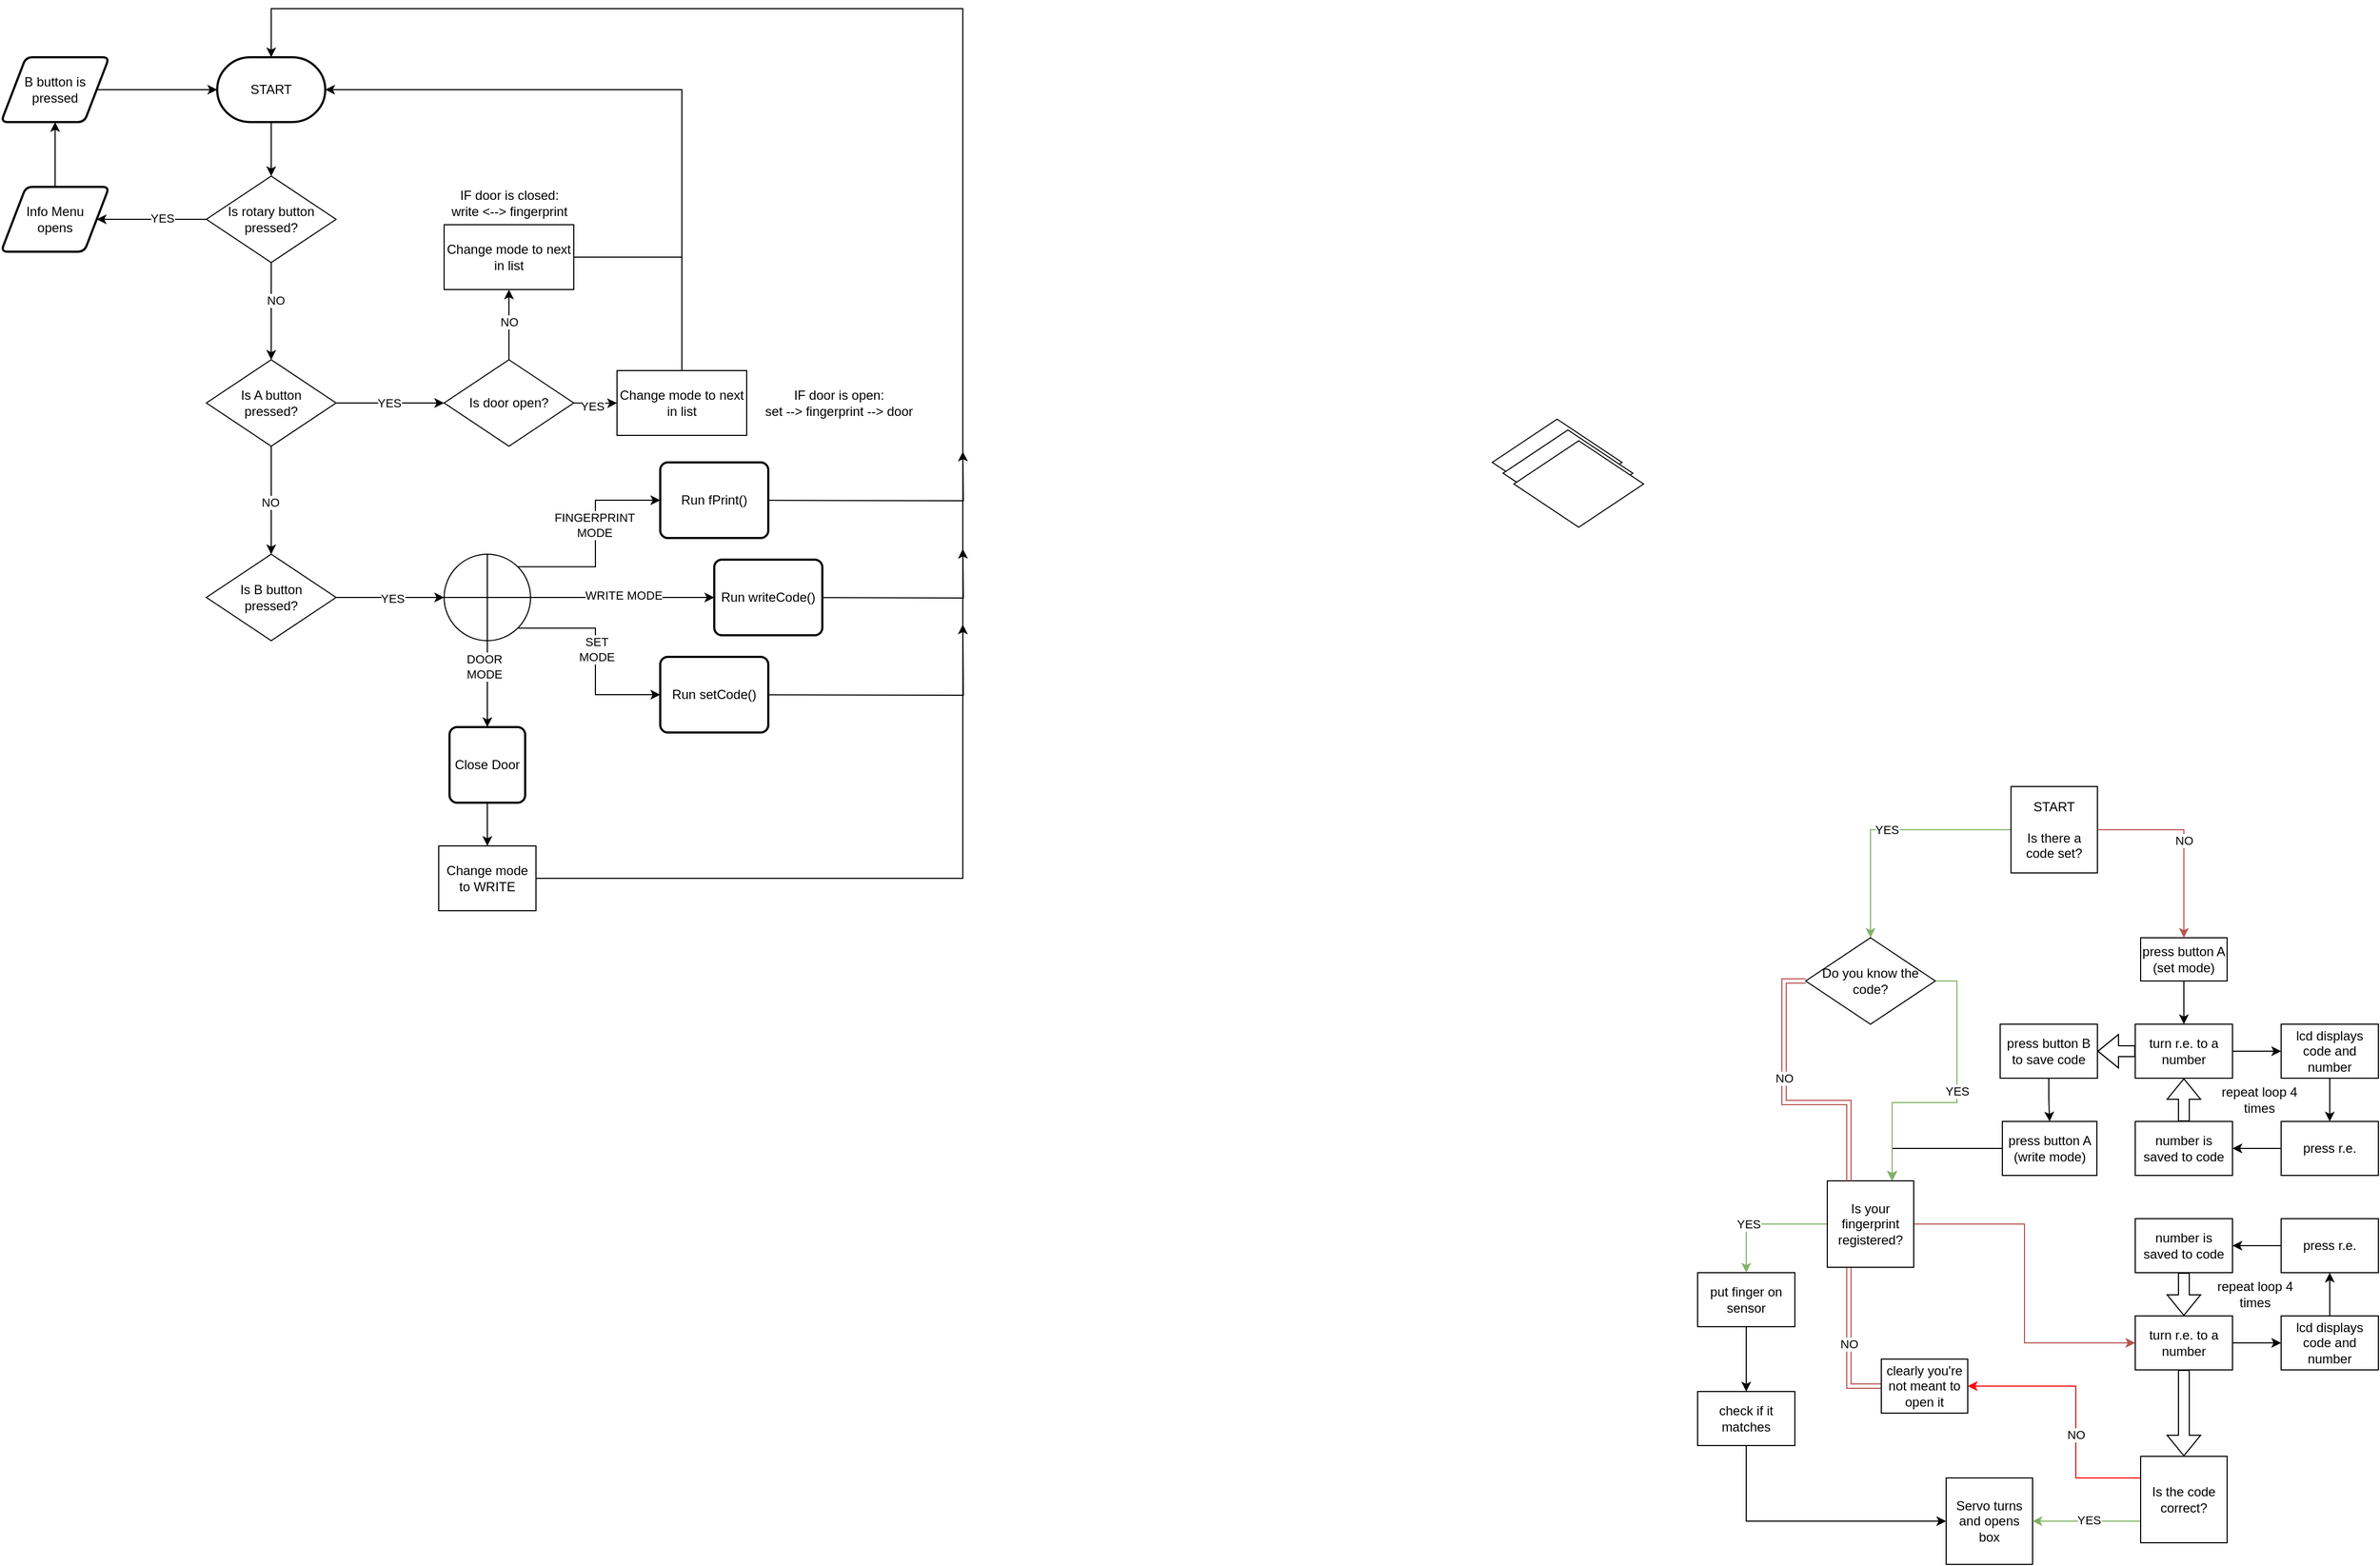<mxfile version="24.8.1">
  <diagram name="Page-1" id="4keMhU1m6_NQmx0ATTLh">
    <mxGraphModel dx="2537" dy="1968" grid="1" gridSize="10" guides="1" tooltips="1" connect="1" arrows="1" fold="1" page="1" pageScale="1" pageWidth="850" pageHeight="1100" math="0" shadow="0">
      <root>
        <mxCell id="0" />
        <mxCell id="1" parent="0" />
        <mxCell id="Y9IEUGN4yLxHaYzmlcn8-6" value="YES" style="endArrow=classic;html=1;rounded=0;exitX=0;exitY=0.5;exitDx=0;exitDy=0;fillColor=#d5e8d4;strokeColor=#82b366;entryX=0.5;entryY=0;entryDx=0;entryDy=0;" parent="1" source="Y9IEUGN4yLxHaYzmlcn8-1" edge="1">
          <mxGeometry width="50" height="50" relative="1" as="geometry">
            <mxPoint x="890" y="-65" as="sourcePoint" />
            <mxPoint x="900" y="-70" as="targetPoint" />
            <Array as="points">
              <mxPoint x="900" y="-170" />
            </Array>
          </mxGeometry>
        </mxCell>
        <mxCell id="Y9IEUGN4yLxHaYzmlcn8-1" value="START&lt;div&gt;&lt;br&gt;&lt;/div&gt;&lt;div&gt;Is there a code set?&lt;/div&gt;" style="whiteSpace=wrap;html=1;aspect=fixed;" parent="1" vertex="1">
          <mxGeometry x="1030" y="-210" width="80" height="80" as="geometry" />
        </mxCell>
        <mxCell id="mTWdSfqGaFR24vx2Uy-N-37" style="edgeStyle=orthogonalEdgeStyle;rounded=0;orthogonalLoop=1;jettySize=auto;html=1;entryX=0.5;entryY=0;entryDx=0;entryDy=0;fillColor=#d5e8d4;strokeColor=#82b366;" parent="1" source="Y9IEUGN4yLxHaYzmlcn8-2" target="mTWdSfqGaFR24vx2Uy-N-36" edge="1">
          <mxGeometry relative="1" as="geometry" />
        </mxCell>
        <mxCell id="mTWdSfqGaFR24vx2Uy-N-39" value="YES" style="edgeLabel;html=1;align=center;verticalAlign=middle;resizable=0;points=[];" parent="mTWdSfqGaFR24vx2Uy-N-37" vertex="1" connectable="0">
          <mxGeometry x="-0.067" y="3" relative="1" as="geometry">
            <mxPoint x="-17" y="-3" as="offset" />
          </mxGeometry>
        </mxCell>
        <mxCell id="mTWdSfqGaFR24vx2Uy-N-45" style="edgeStyle=orthogonalEdgeStyle;rounded=0;orthogonalLoop=1;jettySize=auto;html=1;exitX=0.25;exitY=1;exitDx=0;exitDy=0;entryX=0;entryY=0.5;entryDx=0;entryDy=0;fillColor=#f8cecc;strokeColor=#b85450;shape=link;" parent="1" source="Y9IEUGN4yLxHaYzmlcn8-2" target="mTWdSfqGaFR24vx2Uy-N-33" edge="1">
          <mxGeometry relative="1" as="geometry" />
        </mxCell>
        <mxCell id="mTWdSfqGaFR24vx2Uy-N-46" value="NO" style="edgeLabel;html=1;align=center;verticalAlign=middle;resizable=0;points=[];" parent="mTWdSfqGaFR24vx2Uy-N-45" vertex="1" connectable="0">
          <mxGeometry x="-0.111" y="6" relative="1" as="geometry">
            <mxPoint x="-6" y="9" as="offset" />
          </mxGeometry>
        </mxCell>
        <mxCell id="mTWdSfqGaFR24vx2Uy-N-59" style="edgeStyle=orthogonalEdgeStyle;rounded=0;orthogonalLoop=1;jettySize=auto;html=1;exitX=1;exitY=0.5;exitDx=0;exitDy=0;entryX=0;entryY=0.5;entryDx=0;entryDy=0;fillColor=#f8cecc;strokeColor=#b85450;" parent="1" source="Y9IEUGN4yLxHaYzmlcn8-2" target="mTWdSfqGaFR24vx2Uy-N-57" edge="1">
          <mxGeometry relative="1" as="geometry" />
        </mxCell>
        <mxCell id="Y9IEUGN4yLxHaYzmlcn8-2" value="Is your fingerprint registered?" style="whiteSpace=wrap;html=1;aspect=fixed;" parent="1" vertex="1">
          <mxGeometry x="860" y="155" width="80" height="80" as="geometry" />
        </mxCell>
        <mxCell id="Y9IEUGN4yLxHaYzmlcn8-4" value="NO" style="endArrow=classic;html=1;rounded=0;exitX=1;exitY=0.5;exitDx=0;exitDy=0;entryX=0.5;entryY=0;entryDx=0;entryDy=0;fillColor=#f8cecc;strokeColor=#b85450;" parent="1" source="Y9IEUGN4yLxHaYzmlcn8-1" edge="1">
          <mxGeometry width="50" height="50" relative="1" as="geometry">
            <mxPoint x="1130" y="-120" as="sourcePoint" />
            <mxPoint x="1190" y="-70" as="targetPoint" />
            <Array as="points">
              <mxPoint x="1190" y="-170" />
            </Array>
          </mxGeometry>
        </mxCell>
        <mxCell id="Y9IEUGN4yLxHaYzmlcn8-12" value="Servo turns and opens box" style="whiteSpace=wrap;html=1;aspect=fixed;" parent="1" vertex="1">
          <mxGeometry x="970" y="430" width="80" height="80" as="geometry" />
        </mxCell>
        <mxCell id="mTWdSfqGaFR24vx2Uy-N-22" value="" style="edgeStyle=orthogonalEdgeStyle;rounded=0;orthogonalLoop=1;jettySize=auto;html=1;" parent="1" source="mTWdSfqGaFR24vx2Uy-N-9" target="mTWdSfqGaFR24vx2Uy-N-10" edge="1">
          <mxGeometry relative="1" as="geometry" />
        </mxCell>
        <mxCell id="mTWdSfqGaFR24vx2Uy-N-9" value="press button B to save code" style="rounded=0;whiteSpace=wrap;html=1;" parent="1" vertex="1">
          <mxGeometry x="1020" y="10" width="90" height="50" as="geometry" />
        </mxCell>
        <mxCell id="mTWdSfqGaFR24vx2Uy-N-25" value="" style="edgeStyle=orthogonalEdgeStyle;rounded=0;orthogonalLoop=1;jettySize=auto;html=1;entryX=0.75;entryY=0;entryDx=0;entryDy=0;" parent="1" source="mTWdSfqGaFR24vx2Uy-N-10" target="Y9IEUGN4yLxHaYzmlcn8-2" edge="1">
          <mxGeometry relative="1" as="geometry" />
        </mxCell>
        <mxCell id="mTWdSfqGaFR24vx2Uy-N-10" value="press button A&lt;div&gt;(write mode)&lt;/div&gt;" style="rounded=0;whiteSpace=wrap;html=1;" parent="1" vertex="1">
          <mxGeometry x="1022" y="100" width="87.5" height="50" as="geometry" />
        </mxCell>
        <mxCell id="mTWdSfqGaFR24vx2Uy-N-19" value="" style="edgeStyle=orthogonalEdgeStyle;rounded=0;orthogonalLoop=1;jettySize=auto;html=1;" parent="1" source="mTWdSfqGaFR24vx2Uy-N-11" target="mTWdSfqGaFR24vx2Uy-N-12" edge="1">
          <mxGeometry relative="1" as="geometry" />
        </mxCell>
        <mxCell id="mTWdSfqGaFR24vx2Uy-N-11" value="press r.e." style="rounded=0;whiteSpace=wrap;html=1;" parent="1" vertex="1">
          <mxGeometry x="1280" y="100" width="90" height="50" as="geometry" />
        </mxCell>
        <mxCell id="mTWdSfqGaFR24vx2Uy-N-20" value="" style="edgeStyle=orthogonalEdgeStyle;rounded=0;orthogonalLoop=1;jettySize=auto;html=1;shape=flexArrow;" parent="1" source="mTWdSfqGaFR24vx2Uy-N-12" target="mTWdSfqGaFR24vx2Uy-N-14" edge="1">
          <mxGeometry relative="1" as="geometry" />
        </mxCell>
        <mxCell id="mTWdSfqGaFR24vx2Uy-N-12" value="number is saved to code" style="rounded=0;whiteSpace=wrap;html=1;" parent="1" vertex="1">
          <mxGeometry x="1145" y="100" width="90" height="50" as="geometry" />
        </mxCell>
        <mxCell id="mTWdSfqGaFR24vx2Uy-N-18" value="" style="edgeStyle=orthogonalEdgeStyle;rounded=0;orthogonalLoop=1;jettySize=auto;html=1;" parent="1" source="mTWdSfqGaFR24vx2Uy-N-13" target="mTWdSfqGaFR24vx2Uy-N-11" edge="1">
          <mxGeometry relative="1" as="geometry" />
        </mxCell>
        <mxCell id="mTWdSfqGaFR24vx2Uy-N-13" value="lcd displays code and number" style="rounded=0;whiteSpace=wrap;html=1;" parent="1" vertex="1">
          <mxGeometry x="1280" y="10" width="90" height="50" as="geometry" />
        </mxCell>
        <mxCell id="mTWdSfqGaFR24vx2Uy-N-17" value="" style="edgeStyle=orthogonalEdgeStyle;rounded=0;orthogonalLoop=1;jettySize=auto;html=1;" parent="1" source="mTWdSfqGaFR24vx2Uy-N-14" target="mTWdSfqGaFR24vx2Uy-N-13" edge="1">
          <mxGeometry relative="1" as="geometry" />
        </mxCell>
        <mxCell id="mTWdSfqGaFR24vx2Uy-N-23" value="" style="edgeStyle=orthogonalEdgeStyle;rounded=0;orthogonalLoop=1;jettySize=auto;html=1;shape=flexArrow;" parent="1" source="mTWdSfqGaFR24vx2Uy-N-14" target="mTWdSfqGaFR24vx2Uy-N-9" edge="1">
          <mxGeometry relative="1" as="geometry" />
        </mxCell>
        <mxCell id="mTWdSfqGaFR24vx2Uy-N-14" value="turn r.e. to a number" style="rounded=0;whiteSpace=wrap;html=1;" parent="1" vertex="1">
          <mxGeometry x="1145" y="10" width="90" height="50" as="geometry" />
        </mxCell>
        <mxCell id="mTWdSfqGaFR24vx2Uy-N-16" value="" style="edgeStyle=orthogonalEdgeStyle;rounded=0;orthogonalLoop=1;jettySize=auto;html=1;" parent="1" source="mTWdSfqGaFR24vx2Uy-N-15" target="mTWdSfqGaFR24vx2Uy-N-14" edge="1">
          <mxGeometry relative="1" as="geometry" />
        </mxCell>
        <mxCell id="mTWdSfqGaFR24vx2Uy-N-15" value="press button A&lt;div&gt;(set mode)&lt;/div&gt;" style="rounded=0;whiteSpace=wrap;html=1;" parent="1" vertex="1">
          <mxGeometry x="1150" y="-70" width="80" height="40" as="geometry" />
        </mxCell>
        <mxCell id="mTWdSfqGaFR24vx2Uy-N-21" value="repeat loop 4 times" style="text;html=1;align=center;verticalAlign=middle;whiteSpace=wrap;rounded=0;" parent="1" vertex="1">
          <mxGeometry x="1220" y="60" width="80" height="40" as="geometry" />
        </mxCell>
        <mxCell id="TJoblnhEjc1ThbAJkL7D-3" style="edgeStyle=orthogonalEdgeStyle;rounded=0;orthogonalLoop=1;jettySize=auto;html=1;exitX=1;exitY=0.5;exitDx=0;exitDy=0;" edge="1" parent="1">
          <mxGeometry relative="1" as="geometry">
            <mxPoint x="60" y="-430" as="targetPoint" />
            <mxPoint x="-90" y="-385" as="sourcePoint" />
          </mxGeometry>
        </mxCell>
        <mxCell id="TJoblnhEjc1ThbAJkL7D-2" style="edgeStyle=orthogonalEdgeStyle;rounded=0;orthogonalLoop=1;jettySize=auto;html=1;exitX=1;exitY=0.5;exitDx=0;exitDy=0;" edge="1" parent="1">
          <mxGeometry relative="1" as="geometry">
            <mxPoint x="60" y="-360" as="targetPoint" />
            <mxPoint x="-170" y="-295" as="sourcePoint" />
          </mxGeometry>
        </mxCell>
        <mxCell id="xAYkZJTrN2sttSAFCFm0-46" style="edgeStyle=orthogonalEdgeStyle;rounded=0;orthogonalLoop=1;jettySize=auto;html=1;exitX=0.5;exitY=1;exitDx=0;exitDy=0;entryX=0.5;entryY=0;entryDx=0;entryDy=0;" parent="1" source="TJoblnhEjc1ThbAJkL7D-5" target="xAYkZJTrN2sttSAFCFm0-45" edge="1">
          <mxGeometry relative="1" as="geometry">
            <mxPoint x="-380" y="-190" as="sourcePoint" />
          </mxGeometry>
        </mxCell>
        <mxCell id="mTWdSfqGaFR24vx2Uy-N-30" value="Change mode to next in list" style="rounded=0;whiteSpace=wrap;html=1;" parent="1" vertex="1">
          <mxGeometry x="-260" y="-595" width="120" height="60" as="geometry" />
        </mxCell>
        <mxCell id="mTWdSfqGaFR24vx2Uy-N-33" value="clearly you&#39;re not meant to open it" style="rounded=0;whiteSpace=wrap;html=1;" parent="1" vertex="1">
          <mxGeometry x="910" y="320" width="80" height="50" as="geometry" />
        </mxCell>
        <mxCell id="mTWdSfqGaFR24vx2Uy-N-41" style="edgeStyle=orthogonalEdgeStyle;rounded=0;orthogonalLoop=1;jettySize=auto;html=1;exitX=0.5;exitY=1;exitDx=0;exitDy=0;entryX=0;entryY=0.5;entryDx=0;entryDy=0;" parent="1" source="mTWdSfqGaFR24vx2Uy-N-35" target="Y9IEUGN4yLxHaYzmlcn8-12" edge="1">
          <mxGeometry relative="1" as="geometry" />
        </mxCell>
        <mxCell id="mTWdSfqGaFR24vx2Uy-N-35" value="check if it matches" style="rounded=0;whiteSpace=wrap;html=1;" parent="1" vertex="1">
          <mxGeometry x="740" y="350" width="90" height="50" as="geometry" />
        </mxCell>
        <mxCell id="mTWdSfqGaFR24vx2Uy-N-38" style="edgeStyle=orthogonalEdgeStyle;rounded=0;orthogonalLoop=1;jettySize=auto;html=1;exitX=0.5;exitY=1;exitDx=0;exitDy=0;entryX=0.5;entryY=0;entryDx=0;entryDy=0;" parent="1" source="mTWdSfqGaFR24vx2Uy-N-36" target="mTWdSfqGaFR24vx2Uy-N-35" edge="1">
          <mxGeometry relative="1" as="geometry" />
        </mxCell>
        <mxCell id="mTWdSfqGaFR24vx2Uy-N-36" value="put finger on sensor" style="rounded=0;whiteSpace=wrap;html=1;" parent="1" vertex="1">
          <mxGeometry x="740" y="240" width="90" height="50" as="geometry" />
        </mxCell>
        <mxCell id="mTWdSfqGaFR24vx2Uy-N-43" style="edgeStyle=orthogonalEdgeStyle;rounded=0;orthogonalLoop=1;jettySize=auto;html=1;exitX=1;exitY=0.5;exitDx=0;exitDy=0;entryX=0.75;entryY=0;entryDx=0;entryDy=0;fillColor=#d5e8d4;strokeColor=#82b366;" parent="1" source="xAYkZJTrN2sttSAFCFm0-1" target="Y9IEUGN4yLxHaYzmlcn8-2" edge="1">
          <mxGeometry relative="1" as="geometry">
            <mxPoint x="920" y="10" as="sourcePoint" />
          </mxGeometry>
        </mxCell>
        <mxCell id="mTWdSfqGaFR24vx2Uy-N-44" value="YES" style="edgeLabel;html=1;align=center;verticalAlign=middle;resizable=0;points=[];" parent="mTWdSfqGaFR24vx2Uy-N-43" vertex="1" connectable="0">
          <mxGeometry x="-0.093" y="3" relative="1" as="geometry">
            <mxPoint x="-3" y="2" as="offset" />
          </mxGeometry>
        </mxCell>
        <mxCell id="mTWdSfqGaFR24vx2Uy-N-47" style="edgeStyle=orthogonalEdgeStyle;rounded=0;orthogonalLoop=1;jettySize=auto;html=1;exitX=0;exitY=0.5;exitDx=0;exitDy=0;entryX=0.25;entryY=0;entryDx=0;entryDy=0;shape=link;fillColor=#f8cecc;strokeColor=#b85450;gradientColor=#ea6b66;" parent="1" source="xAYkZJTrN2sttSAFCFm0-1" target="Y9IEUGN4yLxHaYzmlcn8-2" edge="1">
          <mxGeometry relative="1" as="geometry">
            <mxPoint x="880" y="10" as="sourcePoint" />
          </mxGeometry>
        </mxCell>
        <mxCell id="mTWdSfqGaFR24vx2Uy-N-49" value="NO" style="edgeLabel;html=1;align=center;verticalAlign=middle;resizable=0;points=[];" parent="mTWdSfqGaFR24vx2Uy-N-47" vertex="1" connectable="0">
          <mxGeometry x="-0.171" y="2" relative="1" as="geometry">
            <mxPoint x="-2" as="offset" />
          </mxGeometry>
        </mxCell>
        <mxCell id="mTWdSfqGaFR24vx2Uy-N-50" value="" style="edgeStyle=orthogonalEdgeStyle;rounded=0;orthogonalLoop=1;jettySize=auto;html=1;" parent="1" source="mTWdSfqGaFR24vx2Uy-N-51" target="mTWdSfqGaFR24vx2Uy-N-53" edge="1">
          <mxGeometry relative="1" as="geometry" />
        </mxCell>
        <mxCell id="mTWdSfqGaFR24vx2Uy-N-51" value="press r.e." style="rounded=0;whiteSpace=wrap;html=1;" parent="1" vertex="1">
          <mxGeometry x="1280" y="190" width="90" height="50" as="geometry" />
        </mxCell>
        <mxCell id="mTWdSfqGaFR24vx2Uy-N-52" value="" style="edgeStyle=orthogonalEdgeStyle;rounded=0;orthogonalLoop=1;jettySize=auto;html=1;shape=flexArrow;" parent="1" source="mTWdSfqGaFR24vx2Uy-N-53" target="mTWdSfqGaFR24vx2Uy-N-57" edge="1">
          <mxGeometry relative="1" as="geometry" />
        </mxCell>
        <mxCell id="mTWdSfqGaFR24vx2Uy-N-53" value="number is saved to code" style="rounded=0;whiteSpace=wrap;html=1;" parent="1" vertex="1">
          <mxGeometry x="1145" y="190" width="90" height="50" as="geometry" />
        </mxCell>
        <mxCell id="mTWdSfqGaFR24vx2Uy-N-54" value="" style="edgeStyle=orthogonalEdgeStyle;rounded=0;orthogonalLoop=1;jettySize=auto;html=1;" parent="1" source="mTWdSfqGaFR24vx2Uy-N-55" target="mTWdSfqGaFR24vx2Uy-N-51" edge="1">
          <mxGeometry relative="1" as="geometry" />
        </mxCell>
        <mxCell id="mTWdSfqGaFR24vx2Uy-N-55" value="lcd displays code and number" style="rounded=0;whiteSpace=wrap;html=1;" parent="1" vertex="1">
          <mxGeometry x="1280" y="280" width="90" height="50" as="geometry" />
        </mxCell>
        <mxCell id="mTWdSfqGaFR24vx2Uy-N-56" value="" style="edgeStyle=orthogonalEdgeStyle;rounded=0;orthogonalLoop=1;jettySize=auto;html=1;" parent="1" source="mTWdSfqGaFR24vx2Uy-N-57" target="mTWdSfqGaFR24vx2Uy-N-55" edge="1">
          <mxGeometry relative="1" as="geometry" />
        </mxCell>
        <mxCell id="mTWdSfqGaFR24vx2Uy-N-61" style="edgeStyle=orthogonalEdgeStyle;rounded=0;orthogonalLoop=1;jettySize=auto;html=1;exitX=0.5;exitY=1;exitDx=0;exitDy=0;entryX=0.5;entryY=0;entryDx=0;entryDy=0;shape=flexArrow;" parent="1" source="mTWdSfqGaFR24vx2Uy-N-57" target="mTWdSfqGaFR24vx2Uy-N-60" edge="1">
          <mxGeometry relative="1" as="geometry" />
        </mxCell>
        <mxCell id="mTWdSfqGaFR24vx2Uy-N-57" value="turn r.e. to a number" style="rounded=0;whiteSpace=wrap;html=1;" parent="1" vertex="1">
          <mxGeometry x="1145" y="280" width="90" height="50" as="geometry" />
        </mxCell>
        <mxCell id="mTWdSfqGaFR24vx2Uy-N-58" value="repeat loop 4 times" style="text;html=1;align=center;verticalAlign=middle;whiteSpace=wrap;rounded=0;" parent="1" vertex="1">
          <mxGeometry x="1216" y="240" width="80" height="40" as="geometry" />
        </mxCell>
        <mxCell id="mTWdSfqGaFR24vx2Uy-N-62" style="edgeStyle=orthogonalEdgeStyle;rounded=0;orthogonalLoop=1;jettySize=auto;html=1;exitX=0;exitY=0.75;exitDx=0;exitDy=0;entryX=1;entryY=0.5;entryDx=0;entryDy=0;fillColor=#d5e8d4;gradientColor=#97d077;strokeColor=#82b366;" parent="1" source="mTWdSfqGaFR24vx2Uy-N-60" target="Y9IEUGN4yLxHaYzmlcn8-12" edge="1">
          <mxGeometry relative="1" as="geometry" />
        </mxCell>
        <mxCell id="mTWdSfqGaFR24vx2Uy-N-63" value="YES" style="edgeLabel;html=1;align=center;verticalAlign=middle;resizable=0;points=[];" parent="mTWdSfqGaFR24vx2Uy-N-62" vertex="1" connectable="0">
          <mxGeometry x="-0.043" y="-1" relative="1" as="geometry">
            <mxPoint as="offset" />
          </mxGeometry>
        </mxCell>
        <mxCell id="mTWdSfqGaFR24vx2Uy-N-64" style="edgeStyle=orthogonalEdgeStyle;rounded=0;orthogonalLoop=1;jettySize=auto;html=1;exitX=0;exitY=0.25;exitDx=0;exitDy=0;entryX=1;entryY=0.5;entryDx=0;entryDy=0;fillColor=#f8cecc;gradientColor=#ea6b66;strokeColor=#FF0000;" parent="1" source="mTWdSfqGaFR24vx2Uy-N-60" target="mTWdSfqGaFR24vx2Uy-N-33" edge="1">
          <mxGeometry relative="1" as="geometry">
            <Array as="points">
              <mxPoint x="1090" y="430" />
              <mxPoint x="1090" y="345" />
            </Array>
          </mxGeometry>
        </mxCell>
        <mxCell id="mTWdSfqGaFR24vx2Uy-N-65" value="NO" style="edgeLabel;html=1;align=center;verticalAlign=middle;resizable=0;points=[];" parent="mTWdSfqGaFR24vx2Uy-N-64" vertex="1" connectable="0">
          <mxGeometry x="-0.184" relative="1" as="geometry">
            <mxPoint as="offset" />
          </mxGeometry>
        </mxCell>
        <mxCell id="mTWdSfqGaFR24vx2Uy-N-60" value="Is the code correct?" style="whiteSpace=wrap;html=1;aspect=fixed;" parent="1" vertex="1">
          <mxGeometry x="1150" y="410" width="80" height="80" as="geometry" />
        </mxCell>
        <mxCell id="xAYkZJTrN2sttSAFCFm0-1" value="Do you know the code?" style="rhombus;whiteSpace=wrap;html=1;" parent="1" vertex="1">
          <mxGeometry x="840" y="-70" width="120" height="80" as="geometry" />
        </mxCell>
        <mxCell id="xAYkZJTrN2sttSAFCFm0-9" style="edgeStyle=orthogonalEdgeStyle;rounded=0;orthogonalLoop=1;jettySize=auto;html=1;exitX=0.5;exitY=1;exitDx=0;exitDy=0;exitPerimeter=0;entryX=0.5;entryY=0;entryDx=0;entryDy=0;" parent="1" source="xAYkZJTrN2sttSAFCFm0-4" target="xAYkZJTrN2sttSAFCFm0-8" edge="1">
          <mxGeometry relative="1" as="geometry" />
        </mxCell>
        <mxCell id="xAYkZJTrN2sttSAFCFm0-4" value="START" style="strokeWidth=2;html=1;shape=mxgraph.flowchart.terminator;whiteSpace=wrap;" parent="1" vertex="1">
          <mxGeometry x="-630" y="-885" width="100" height="60" as="geometry" />
        </mxCell>
        <mxCell id="xAYkZJTrN2sttSAFCFm0-5" value="" style="rhombus;whiteSpace=wrap;html=1;" parent="1" vertex="1">
          <mxGeometry x="550" y="-550" width="120" height="80" as="geometry" />
        </mxCell>
        <mxCell id="xAYkZJTrN2sttSAFCFm0-24" style="edgeStyle=orthogonalEdgeStyle;rounded=0;orthogonalLoop=1;jettySize=auto;html=1;exitX=0.5;exitY=1;exitDx=0;exitDy=0;entryX=0.5;entryY=0;entryDx=0;entryDy=0;" parent="1" source="xAYkZJTrN2sttSAFCFm0-7" target="xAYkZJTrN2sttSAFCFm0-23" edge="1">
          <mxGeometry relative="1" as="geometry">
            <mxPoint x="-580" y="-505" as="sourcePoint" />
          </mxGeometry>
        </mxCell>
        <mxCell id="xAYkZJTrN2sttSAFCFm0-25" value="NO" style="edgeLabel;html=1;align=center;verticalAlign=middle;resizable=0;points=[];" parent="xAYkZJTrN2sttSAFCFm0-24" vertex="1" connectable="0">
          <mxGeometry x="0.041" y="-1" relative="1" as="geometry">
            <mxPoint as="offset" />
          </mxGeometry>
        </mxCell>
        <mxCell id="xAYkZJTrN2sttSAFCFm0-30" style="edgeStyle=orthogonalEdgeStyle;rounded=0;orthogonalLoop=1;jettySize=auto;html=1;exitX=1;exitY=0.5;exitDx=0;exitDy=0;entryX=0;entryY=0.5;entryDx=0;entryDy=0;" parent="1" source="xAYkZJTrN2sttSAFCFm0-7" target="xAYkZJTrN2sttSAFCFm0-22" edge="1">
          <mxGeometry relative="1" as="geometry">
            <mxPoint x="-450" y="-565" as="targetPoint" />
          </mxGeometry>
        </mxCell>
        <mxCell id="xAYkZJTrN2sttSAFCFm0-31" value="YES" style="edgeLabel;html=1;align=center;verticalAlign=middle;resizable=0;points=[];" parent="xAYkZJTrN2sttSAFCFm0-30" vertex="1" connectable="0">
          <mxGeometry x="-0.194" y="-3" relative="1" as="geometry">
            <mxPoint x="8" y="-3" as="offset" />
          </mxGeometry>
        </mxCell>
        <mxCell id="xAYkZJTrN2sttSAFCFm0-7" value="Is A button&lt;div&gt;pressed?&lt;/div&gt;" style="rhombus;whiteSpace=wrap;html=1;" parent="1" vertex="1">
          <mxGeometry x="-640" y="-605" width="120" height="80" as="geometry" />
        </mxCell>
        <mxCell id="xAYkZJTrN2sttSAFCFm0-12" style="edgeStyle=orthogonalEdgeStyle;rounded=0;orthogonalLoop=1;jettySize=auto;html=1;exitX=0;exitY=0.5;exitDx=0;exitDy=0;entryX=1;entryY=0.5;entryDx=0;entryDy=0;" parent="1" source="xAYkZJTrN2sttSAFCFm0-8" target="xAYkZJTrN2sttSAFCFm0-10" edge="1">
          <mxGeometry relative="1" as="geometry" />
        </mxCell>
        <mxCell id="xAYkZJTrN2sttSAFCFm0-20" value="YES" style="edgeLabel;html=1;align=center;verticalAlign=middle;resizable=0;points=[];" parent="xAYkZJTrN2sttSAFCFm0-12" vertex="1" connectable="0">
          <mxGeometry x="-0.201" y="-1" relative="1" as="geometry">
            <mxPoint x="-1" as="offset" />
          </mxGeometry>
        </mxCell>
        <mxCell id="xAYkZJTrN2sttSAFCFm0-18" style="edgeStyle=orthogonalEdgeStyle;rounded=0;orthogonalLoop=1;jettySize=auto;html=1;exitX=0.5;exitY=1;exitDx=0;exitDy=0;entryX=0.5;entryY=0;entryDx=0;entryDy=0;" parent="1" source="xAYkZJTrN2sttSAFCFm0-8" target="xAYkZJTrN2sttSAFCFm0-7" edge="1">
          <mxGeometry relative="1" as="geometry" />
        </mxCell>
        <mxCell id="xAYkZJTrN2sttSAFCFm0-19" value="NO" style="edgeLabel;html=1;align=center;verticalAlign=middle;resizable=0;points=[];" parent="xAYkZJTrN2sttSAFCFm0-18" vertex="1" connectable="0">
          <mxGeometry x="-0.224" y="4" relative="1" as="geometry">
            <mxPoint as="offset" />
          </mxGeometry>
        </mxCell>
        <mxCell id="xAYkZJTrN2sttSAFCFm0-8" value="Is rotary button pressed?" style="rhombus;whiteSpace=wrap;html=1;" parent="1" vertex="1">
          <mxGeometry x="-640" y="-775" width="120" height="80" as="geometry" />
        </mxCell>
        <mxCell id="xAYkZJTrN2sttSAFCFm0-16" value="" style="edgeStyle=orthogonalEdgeStyle;rounded=0;orthogonalLoop=1;jettySize=auto;html=1;" parent="1" source="xAYkZJTrN2sttSAFCFm0-10" target="xAYkZJTrN2sttSAFCFm0-14" edge="1">
          <mxGeometry relative="1" as="geometry" />
        </mxCell>
        <mxCell id="xAYkZJTrN2sttSAFCFm0-10" value="Info Menu&lt;div&gt;&lt;span style=&quot;background-color: initial;&quot;&gt;opens&lt;/span&gt;&lt;/div&gt;" style="shape=parallelogram;html=1;strokeWidth=2;perimeter=parallelogramPerimeter;whiteSpace=wrap;rounded=1;arcSize=12;size=0.23;" parent="1" vertex="1">
          <mxGeometry x="-830" y="-765" width="100" height="60" as="geometry" />
        </mxCell>
        <mxCell id="xAYkZJTrN2sttSAFCFm0-17" value="" style="edgeStyle=orthogonalEdgeStyle;rounded=0;orthogonalLoop=1;jettySize=auto;html=1;" parent="1" source="xAYkZJTrN2sttSAFCFm0-14" target="xAYkZJTrN2sttSAFCFm0-4" edge="1">
          <mxGeometry relative="1" as="geometry" />
        </mxCell>
        <mxCell id="xAYkZJTrN2sttSAFCFm0-14" value="B button is&lt;div&gt;pressed&lt;/div&gt;" style="shape=parallelogram;html=1;strokeWidth=2;perimeter=parallelogramPerimeter;whiteSpace=wrap;rounded=1;arcSize=12;size=0.23;" parent="1" vertex="1">
          <mxGeometry x="-830" y="-885" width="100" height="60" as="geometry" />
        </mxCell>
        <mxCell id="xAYkZJTrN2sttSAFCFm0-21" value="" style="rhombus;whiteSpace=wrap;html=1;" parent="1" vertex="1">
          <mxGeometry x="560" y="-540" width="120" height="80" as="geometry" />
        </mxCell>
        <mxCell id="xAYkZJTrN2sttSAFCFm0-32" style="edgeStyle=orthogonalEdgeStyle;rounded=0;orthogonalLoop=1;jettySize=auto;html=1;exitX=1;exitY=0.5;exitDx=0;exitDy=0;entryX=0;entryY=0.5;entryDx=0;entryDy=0;" parent="1" target="mTWdSfqGaFR24vx2Uy-N-30" edge="1">
          <mxGeometry relative="1" as="geometry">
            <mxPoint x="-300" y="-565" as="sourcePoint" />
          </mxGeometry>
        </mxCell>
        <mxCell id="xAYkZJTrN2sttSAFCFm0-33" value="YES" style="edgeLabel;html=1;align=center;verticalAlign=middle;resizable=0;points=[];" parent="xAYkZJTrN2sttSAFCFm0-32" vertex="1" connectable="0">
          <mxGeometry x="-0.151" y="-2" relative="1" as="geometry">
            <mxPoint as="offset" />
          </mxGeometry>
        </mxCell>
        <mxCell id="xAYkZJTrN2sttSAFCFm0-22" value="Is door open?" style="rhombus;whiteSpace=wrap;html=1;" parent="1" vertex="1">
          <mxGeometry x="-420" y="-605" width="120" height="80" as="geometry" />
        </mxCell>
        <mxCell id="xAYkZJTrN2sttSAFCFm0-40" style="edgeStyle=orthogonalEdgeStyle;rounded=0;orthogonalLoop=1;jettySize=auto;html=1;exitX=1;exitY=0.5;exitDx=0;exitDy=0;" parent="1" source="xAYkZJTrN2sttSAFCFm0-23" target="hIW0AdhIeUK8-P6LyMN6-1" edge="1">
          <mxGeometry relative="1" as="geometry">
            <mxPoint x="-420" y="-385" as="targetPoint" />
          </mxGeometry>
        </mxCell>
        <mxCell id="xAYkZJTrN2sttSAFCFm0-47" value="YES" style="edgeLabel;html=1;align=center;verticalAlign=middle;resizable=0;points=[];" parent="xAYkZJTrN2sttSAFCFm0-40" vertex="1" connectable="0">
          <mxGeometry x="0.048" y="-1" relative="1" as="geometry">
            <mxPoint x="-1" as="offset" />
          </mxGeometry>
        </mxCell>
        <mxCell id="xAYkZJTrN2sttSAFCFm0-23" value="Is B button&lt;div&gt;pressed?&lt;/div&gt;" style="rhombus;whiteSpace=wrap;html=1;" parent="1" vertex="1">
          <mxGeometry x="-640" y="-425" width="120" height="80" as="geometry" />
        </mxCell>
        <mxCell id="xAYkZJTrN2sttSAFCFm0-29" value="&lt;div&gt;IF door is open:&lt;/div&gt;set --&amp;gt; fingerprint --&amp;gt; door" style="text;html=1;align=center;verticalAlign=middle;resizable=0;points=[];autosize=1;strokeColor=none;fillColor=none;" parent="1" vertex="1">
          <mxGeometry x="-135" y="-585" width="160" height="40" as="geometry" />
        </mxCell>
        <mxCell id="xAYkZJTrN2sttSAFCFm0-34" style="edgeStyle=orthogonalEdgeStyle;rounded=0;orthogonalLoop=1;jettySize=auto;html=1;exitX=0.5;exitY=0;exitDx=0;exitDy=0;entryX=0.5;entryY=1;entryDx=0;entryDy=0;" parent="1" source="xAYkZJTrN2sttSAFCFm0-22" target="hIW0AdhIeUK8-P6LyMN6-14" edge="1">
          <mxGeometry relative="1" as="geometry">
            <mxPoint x="-270" y="-720" as="targetPoint" />
            <Array as="points" />
          </mxGeometry>
        </mxCell>
        <mxCell id="xAYkZJTrN2sttSAFCFm0-35" value="NO" style="edgeLabel;html=1;align=center;verticalAlign=middle;resizable=0;points=[];" parent="xAYkZJTrN2sttSAFCFm0-34" vertex="1" connectable="0">
          <mxGeometry x="-0.463" y="1" relative="1" as="geometry">
            <mxPoint x="1" y="-18" as="offset" />
          </mxGeometry>
        </mxCell>
        <mxCell id="xAYkZJTrN2sttSAFCFm0-36" value="" style="rhombus;whiteSpace=wrap;html=1;" parent="1" vertex="1">
          <mxGeometry x="570" y="-530" width="120" height="80" as="geometry" />
        </mxCell>
        <mxCell id="TJoblnhEjc1ThbAJkL7D-1" style="edgeStyle=orthogonalEdgeStyle;rounded=0;orthogonalLoop=1;jettySize=auto;html=1;exitX=1;exitY=0.5;exitDx=0;exitDy=0;entryX=0.5;entryY=0;entryDx=0;entryDy=0;entryPerimeter=0;" edge="1" parent="1" source="xAYkZJTrN2sttSAFCFm0-45" target="xAYkZJTrN2sttSAFCFm0-4">
          <mxGeometry relative="1" as="geometry">
            <mxPoint x="20" y="-930" as="targetPoint" />
            <Array as="points">
              <mxPoint x="60" y="-125" />
              <mxPoint x="60" y="-930" />
              <mxPoint x="-580" y="-930" />
            </Array>
          </mxGeometry>
        </mxCell>
        <mxCell id="xAYkZJTrN2sttSAFCFm0-45" value="Change mode to WRITE" style="rounded=0;whiteSpace=wrap;html=1;" parent="1" vertex="1">
          <mxGeometry x="-425" y="-155" width="90" height="60" as="geometry" />
        </mxCell>
        <mxCell id="TJoblnhEjc1ThbAJkL7D-4" style="edgeStyle=orthogonalEdgeStyle;rounded=0;orthogonalLoop=1;jettySize=auto;html=1;exitX=1;exitY=0.5;exitDx=0;exitDy=0;" edge="1" parent="1">
          <mxGeometry relative="1" as="geometry">
            <mxPoint x="60" y="-520" as="targetPoint" />
            <mxPoint x="-155" y="-475" as="sourcePoint" />
          </mxGeometry>
        </mxCell>
        <mxCell id="hIW0AdhIeUK8-P6LyMN6-3" style="edgeStyle=orthogonalEdgeStyle;rounded=0;orthogonalLoop=1;jettySize=auto;html=1;exitX=0.5;exitY=1;exitDx=0;exitDy=0;exitPerimeter=0;entryX=0.5;entryY=0;entryDx=0;entryDy=0;" parent="1" source="hIW0AdhIeUK8-P6LyMN6-1" target="TJoblnhEjc1ThbAJkL7D-5" edge="1">
          <mxGeometry relative="1" as="geometry">
            <mxPoint x="-380" y="-250" as="targetPoint" />
          </mxGeometry>
        </mxCell>
        <mxCell id="hIW0AdhIeUK8-P6LyMN6-9" value="DOOR&lt;div&gt;MODE&lt;/div&gt;" style="edgeLabel;html=1;align=center;verticalAlign=middle;resizable=0;points=[];" parent="hIW0AdhIeUK8-P6LyMN6-3" vertex="1" connectable="0">
          <mxGeometry x="-0.4" y="-3" relative="1" as="geometry">
            <mxPoint as="offset" />
          </mxGeometry>
        </mxCell>
        <mxCell id="hIW0AdhIeUK8-P6LyMN6-6" style="edgeStyle=orthogonalEdgeStyle;rounded=0;orthogonalLoop=1;jettySize=auto;html=1;exitX=0.855;exitY=0.145;exitDx=0;exitDy=0;exitPerimeter=0;entryX=0;entryY=0.5;entryDx=0;entryDy=0;" parent="1" source="hIW0AdhIeUK8-P6LyMN6-1" target="TJoblnhEjc1ThbAJkL7D-8" edge="1">
          <mxGeometry relative="1" as="geometry">
            <mxPoint x="-245" y="-475" as="targetPoint" />
          </mxGeometry>
        </mxCell>
        <mxCell id="hIW0AdhIeUK8-P6LyMN6-12" value="FINGERPRINT&lt;div&gt;MODE&lt;/div&gt;" style="edgeLabel;html=1;align=center;verticalAlign=middle;resizable=0;points=[];" parent="hIW0AdhIeUK8-P6LyMN6-6" vertex="1" connectable="0">
          <mxGeometry x="0.138" y="1" relative="1" as="geometry">
            <mxPoint as="offset" />
          </mxGeometry>
        </mxCell>
        <mxCell id="hIW0AdhIeUK8-P6LyMN6-7" style="edgeStyle=orthogonalEdgeStyle;rounded=0;orthogonalLoop=1;jettySize=auto;html=1;exitX=1;exitY=0.5;exitDx=0;exitDy=0;exitPerimeter=0;entryX=0;entryY=0.5;entryDx=0;entryDy=0;" parent="1" source="hIW0AdhIeUK8-P6LyMN6-1" target="TJoblnhEjc1ThbAJkL7D-7" edge="1">
          <mxGeometry relative="1" as="geometry">
            <mxPoint x="-180" y="-385" as="targetPoint" />
          </mxGeometry>
        </mxCell>
        <mxCell id="hIW0AdhIeUK8-P6LyMN6-11" value="WRITE MODE" style="edgeLabel;html=1;align=center;verticalAlign=middle;resizable=0;points=[];" parent="hIW0AdhIeUK8-P6LyMN6-7" vertex="1" connectable="0">
          <mxGeometry x="0.013" y="2" relative="1" as="geometry">
            <mxPoint as="offset" />
          </mxGeometry>
        </mxCell>
        <mxCell id="hIW0AdhIeUK8-P6LyMN6-8" style="edgeStyle=orthogonalEdgeStyle;rounded=0;orthogonalLoop=1;jettySize=auto;html=1;exitX=0.855;exitY=0.855;exitDx=0;exitDy=0;exitPerimeter=0;entryX=0;entryY=0.5;entryDx=0;entryDy=0;" parent="1" source="hIW0AdhIeUK8-P6LyMN6-1" target="TJoblnhEjc1ThbAJkL7D-6" edge="1">
          <mxGeometry relative="1" as="geometry">
            <mxPoint x="-260" y="-295" as="targetPoint" />
          </mxGeometry>
        </mxCell>
        <mxCell id="hIW0AdhIeUK8-P6LyMN6-10" value="SET&lt;br&gt;MODE" style="edgeLabel;html=1;align=center;verticalAlign=middle;resizable=0;points=[];" parent="hIW0AdhIeUK8-P6LyMN6-8" vertex="1" connectable="0">
          <mxGeometry x="-0.057" y="1" relative="1" as="geometry">
            <mxPoint as="offset" />
          </mxGeometry>
        </mxCell>
        <mxCell id="hIW0AdhIeUK8-P6LyMN6-1" value="" style="verticalLabelPosition=bottom;verticalAlign=top;html=1;shape=mxgraph.flowchart.summing_function;" parent="1" vertex="1">
          <mxGeometry x="-420" y="-425" width="80" height="80" as="geometry" />
        </mxCell>
        <mxCell id="hIW0AdhIeUK8-P6LyMN6-13" value="IF door is closed:&lt;div&gt;write &amp;lt;--&amp;gt; fingerprint&lt;/div&gt;" style="text;html=1;align=center;verticalAlign=middle;resizable=0;points=[];autosize=1;strokeColor=none;fillColor=none;" parent="1" vertex="1">
          <mxGeometry x="-425" y="-770" width="130" height="40" as="geometry" />
        </mxCell>
        <mxCell id="hIW0AdhIeUK8-P6LyMN6-20" style="edgeStyle=orthogonalEdgeStyle;rounded=0;orthogonalLoop=1;jettySize=auto;html=1;exitX=1;exitY=0.5;exitDx=0;exitDy=0;endArrow=none;endFill=0;" parent="1" source="hIW0AdhIeUK8-P6LyMN6-14" edge="1">
          <mxGeometry relative="1" as="geometry">
            <mxPoint x="-200" y="-700" as="targetPoint" />
          </mxGeometry>
        </mxCell>
        <mxCell id="hIW0AdhIeUK8-P6LyMN6-14" value="Change mode to next in list" style="rounded=0;whiteSpace=wrap;html=1;" parent="1" vertex="1">
          <mxGeometry x="-420" y="-730" width="120" height="60" as="geometry" />
        </mxCell>
        <mxCell id="hIW0AdhIeUK8-P6LyMN6-19" style="edgeStyle=orthogonalEdgeStyle;rounded=0;orthogonalLoop=1;jettySize=auto;html=1;exitX=0.5;exitY=0;exitDx=0;exitDy=0;entryX=1;entryY=0.5;entryDx=0;entryDy=0;entryPerimeter=0;" parent="1" source="mTWdSfqGaFR24vx2Uy-N-30" target="xAYkZJTrN2sttSAFCFm0-4" edge="1">
          <mxGeometry relative="1" as="geometry" />
        </mxCell>
        <mxCell id="TJoblnhEjc1ThbAJkL7D-5" value="Close Door" style="rounded=1;whiteSpace=wrap;html=1;absoluteArcSize=1;arcSize=14;strokeWidth=2;" vertex="1" parent="1">
          <mxGeometry x="-415" y="-265" width="70" height="70" as="geometry" />
        </mxCell>
        <mxCell id="TJoblnhEjc1ThbAJkL7D-6" value="Run setCode()" style="rounded=1;whiteSpace=wrap;html=1;absoluteArcSize=1;arcSize=14;strokeWidth=2;" vertex="1" parent="1">
          <mxGeometry x="-220" y="-330" width="100" height="70" as="geometry" />
        </mxCell>
        <mxCell id="TJoblnhEjc1ThbAJkL7D-7" value="Run writeCode()" style="rounded=1;whiteSpace=wrap;html=1;absoluteArcSize=1;arcSize=14;strokeWidth=2;" vertex="1" parent="1">
          <mxGeometry x="-170" y="-420" width="100" height="70" as="geometry" />
        </mxCell>
        <mxCell id="TJoblnhEjc1ThbAJkL7D-8" value="Run fPrint()" style="rounded=1;whiteSpace=wrap;html=1;absoluteArcSize=1;arcSize=14;strokeWidth=2;" vertex="1" parent="1">
          <mxGeometry x="-220" y="-510" width="100" height="70" as="geometry" />
        </mxCell>
      </root>
    </mxGraphModel>
  </diagram>
</mxfile>
